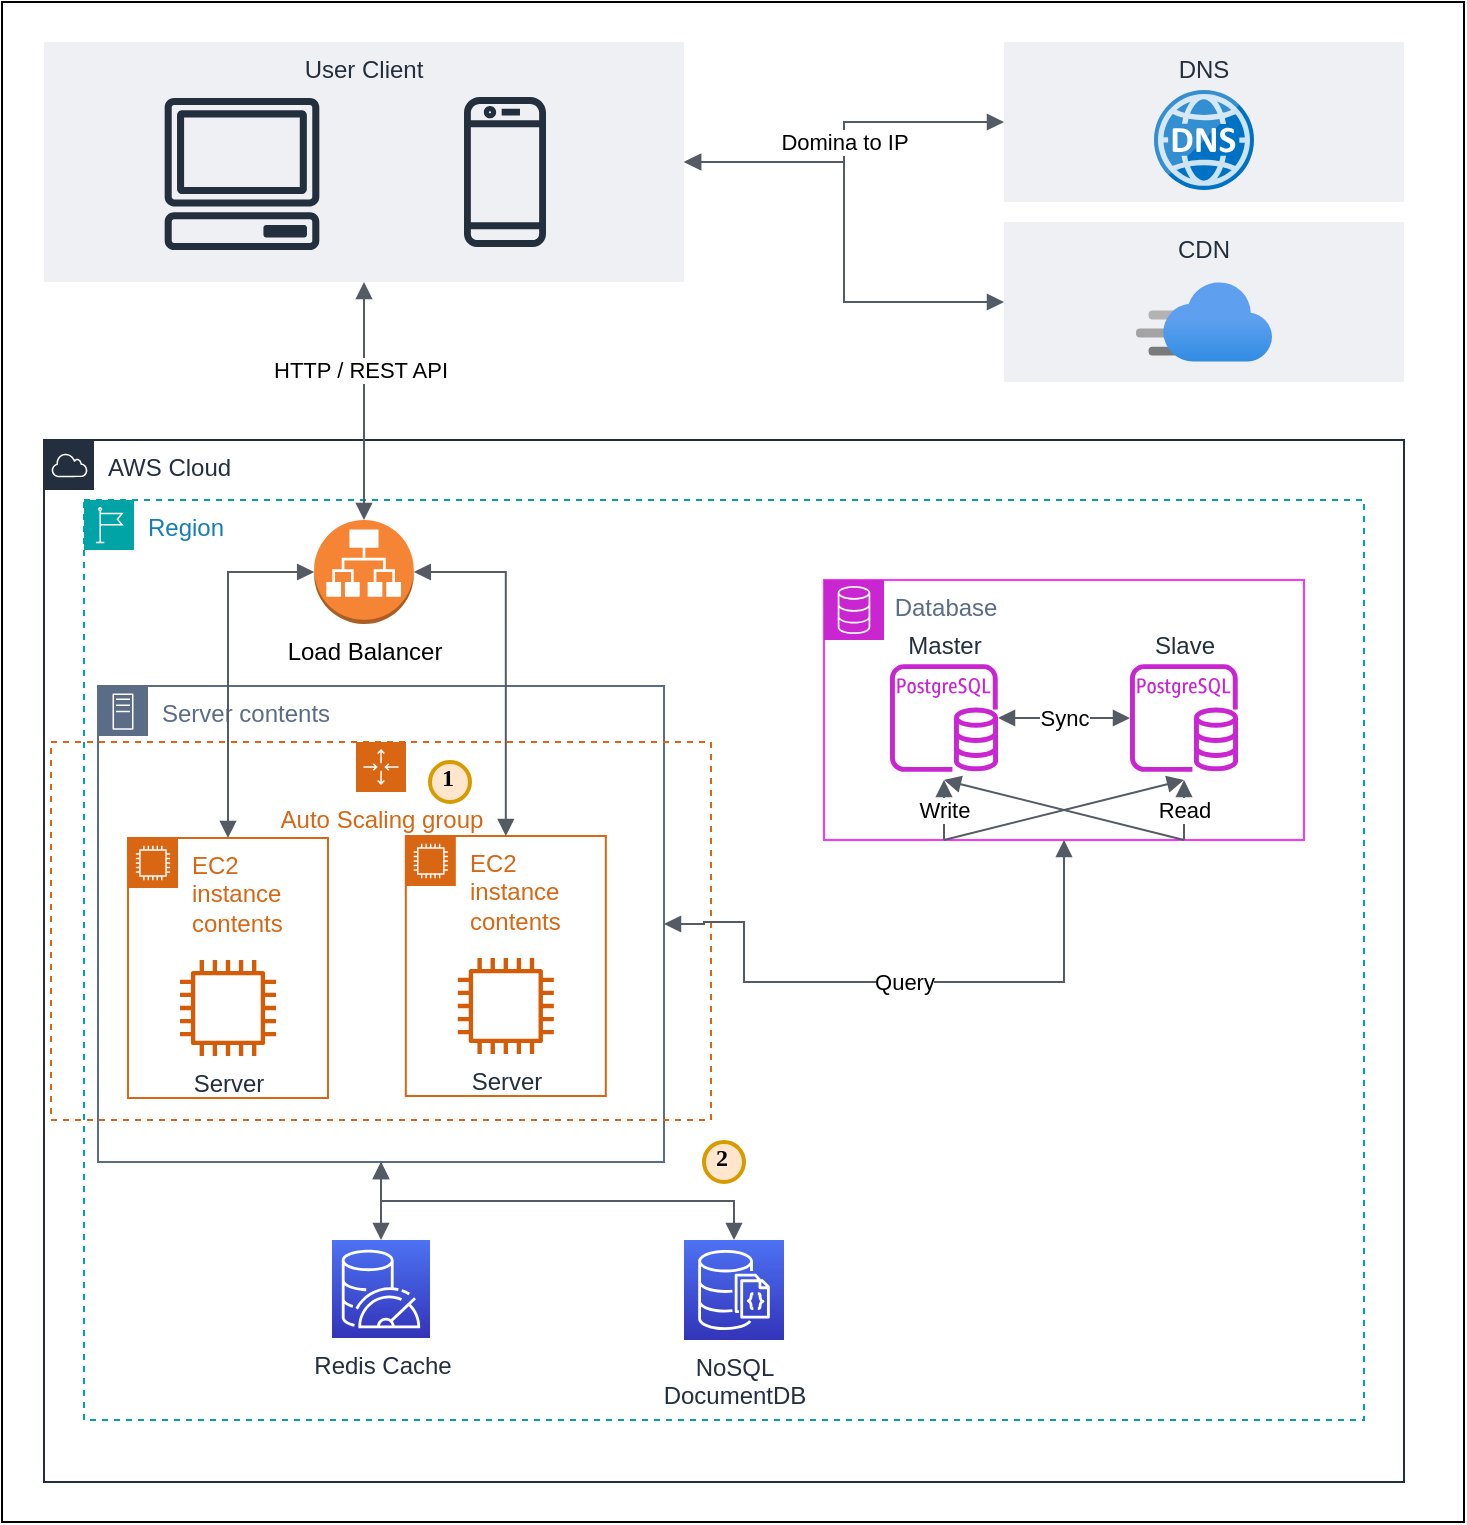 <mxfile>
    <diagram name="페이지-1" id="1zRKgmUaXTxRe6Tk9ieO">
        <mxGraphModel dx="1038" dy="547" grid="1" gridSize="10" guides="1" tooltips="1" connect="1" arrows="1" fold="1" page="1" pageScale="1" pageWidth="827" pageHeight="1169" math="0" shadow="0">
            <root>
                <mxCell id="0"/>
                <mxCell id="1" parent="0"/>
                <mxCell id="38" value="Server contents" style="points=[[0,0],[0.25,0],[0.5,0],[0.75,0],[1,0],[1,0.25],[1,0.5],[1,0.75],[1,1],[0.75,1],[0.5,1],[0.25,1],[0,1],[0,0.75],[0,0.5],[0,0.25]];outlineConnect=0;gradientColor=none;html=1;whiteSpace=wrap;fontSize=12;fontStyle=0;container=1;pointerEvents=0;collapsible=0;recursiveResize=0;shape=mxgraph.aws4.group;grIcon=mxgraph.aws4.group_on_premise;strokeColor=#5A6C86;fillColor=none;verticalAlign=top;align=left;spacingLeft=30;fontColor=#5A6C86;dashed=0;" parent="1" vertex="1">
                    <mxGeometry x="67" y="362" width="283" height="238" as="geometry"/>
                </mxCell>
                <mxCell id="HX1PcJEUQ6J4BHZRip1N-5" value="User Client" style="fillColor=#EFF0F3;strokeColor=none;dashed=0;verticalAlign=top;fontStyle=0;fontColor=#232F3D;whiteSpace=wrap;html=1;" parent="1" vertex="1">
                    <mxGeometry x="40" y="40" width="320" height="120" as="geometry"/>
                </mxCell>
                <mxCell id="HX1PcJEUQ6J4BHZRip1N-1" value="DNS" style="fillColor=#EFF0F3;strokeColor=none;dashed=0;verticalAlign=top;fontStyle=0;fontColor=#232F3D;whiteSpace=wrap;html=1;" parent="1" vertex="1">
                    <mxGeometry x="520" y="40" width="200" height="80" as="geometry"/>
                </mxCell>
                <mxCell id="HX1PcJEUQ6J4BHZRip1N-2" value="" style="image;sketch=0;aspect=fixed;html=1;points=[];align=center;fontSize=12;image=img/lib/mscae/DNS.svg;" parent="1" vertex="1">
                    <mxGeometry x="595" y="64" width="50" height="50" as="geometry"/>
                </mxCell>
                <mxCell id="HX1PcJEUQ6J4BHZRip1N-3" value="" style="sketch=0;outlineConnect=0;fontColor=#232F3E;gradientColor=none;fillColor=#232F3D;strokeColor=none;dashed=0;verticalLabelPosition=bottom;verticalAlign=top;align=center;html=1;fontSize=12;fontStyle=0;aspect=fixed;pointerEvents=1;shape=mxgraph.aws4.mobile_client;" parent="1" vertex="1">
                    <mxGeometry x="250" y="66" width="41" height="78" as="geometry"/>
                </mxCell>
                <mxCell id="HX1PcJEUQ6J4BHZRip1N-4" value="" style="sketch=0;outlineConnect=0;fontColor=#232F3E;gradientColor=none;fillColor=#232F3D;strokeColor=none;dashed=0;verticalLabelPosition=bottom;verticalAlign=top;align=center;html=1;fontSize=12;fontStyle=0;aspect=fixed;pointerEvents=1;shape=mxgraph.aws4.client;" parent="1" vertex="1">
                    <mxGeometry x="100" y="68" width="78" height="76" as="geometry"/>
                </mxCell>
                <mxCell id="HX1PcJEUQ6J4BHZRip1N-6" value="AWS Cloud" style="points=[[0,0],[0.25,0],[0.5,0],[0.75,0],[1,0],[1,0.25],[1,0.5],[1,0.75],[1,1],[0.75,1],[0.5,1],[0.25,1],[0,1],[0,0.75],[0,0.5],[0,0.25]];outlineConnect=0;gradientColor=none;html=1;whiteSpace=wrap;fontSize=12;fontStyle=0;container=1;pointerEvents=0;collapsible=0;recursiveResize=0;shape=mxgraph.aws4.group;grIcon=mxgraph.aws4.group_aws_cloud;strokeColor=#232F3E;fillColor=none;verticalAlign=top;align=left;spacingLeft=30;fontColor=#232F3E;dashed=0;" parent="1" vertex="1">
                    <mxGeometry x="40" y="239" width="680" height="521" as="geometry"/>
                </mxCell>
                <mxCell id="HX1PcJEUQ6J4BHZRip1N-8" value="Region" style="points=[[0,0],[0.25,0],[0.5,0],[0.75,0],[1,0],[1,0.25],[1,0.5],[1,0.75],[1,1],[0.75,1],[0.5,1],[0.25,1],[0,1],[0,0.75],[0,0.5],[0,0.25]];outlineConnect=0;gradientColor=none;html=1;whiteSpace=wrap;fontSize=12;fontStyle=0;container=1;pointerEvents=0;collapsible=0;recursiveResize=0;shape=mxgraph.aws4.group;grIcon=mxgraph.aws4.group_region;strokeColor=#00A4A6;fillColor=none;verticalAlign=top;align=left;spacingLeft=30;fontColor=#147EBA;dashed=1;" parent="HX1PcJEUQ6J4BHZRip1N-6" vertex="1">
                    <mxGeometry x="20" y="30" width="640" height="460" as="geometry"/>
                </mxCell>
                <mxCell id="41" value="Auto Scaling group" style="points=[[0,0],[0.25,0],[0.5,0],[0.75,0],[1,0],[1,0.25],[1,0.5],[1,0.75],[1,1],[0.75,1],[0.5,1],[0.25,1],[0,1],[0,0.75],[0,0.5],[0,0.25]];outlineConnect=0;gradientColor=none;html=1;whiteSpace=wrap;fontSize=12;fontStyle=0;container=1;pointerEvents=0;collapsible=0;recursiveResize=0;shape=mxgraph.aws4.groupCenter;grIcon=mxgraph.aws4.group_auto_scaling_group;grStroke=1;strokeColor=#D86613;fillColor=none;verticalAlign=top;align=center;fontColor=#D86613;dashed=1;spacingTop=25;" parent="HX1PcJEUQ6J4BHZRip1N-8" vertex="1">
                    <mxGeometry x="-16.5" y="121" width="330" height="189" as="geometry"/>
                </mxCell>
                <mxCell id="36" value="1" style="ellipse;whiteSpace=wrap;html=1;aspect=fixed;strokeWidth=2;fontFamily=Tahoma;spacingBottom=4;spacingRight=2;strokeColor=#d79b00;fillColor=#ffe6cc;fontStyle=1" parent="41" vertex="1">
                    <mxGeometry x="189.5" y="10" width="20" height="20" as="geometry"/>
                </mxCell>
                <mxCell id="HX1PcJEUQ6J4BHZRip1N-9" value="EC2 instance contents" style="points=[[0,0],[0.25,0],[0.5,0],[0.75,0],[1,0],[1,0.25],[1,0.5],[1,0.75],[1,1],[0.75,1],[0.5,1],[0.25,1],[0,1],[0,0.75],[0,0.5],[0,0.25]];outlineConnect=0;gradientColor=none;html=1;whiteSpace=wrap;fontSize=12;fontStyle=0;container=1;pointerEvents=0;collapsible=0;recursiveResize=0;shape=mxgraph.aws4.group;grIcon=mxgraph.aws4.group_ec2_instance_contents;strokeColor=#D86613;fillColor=none;verticalAlign=top;align=left;spacingLeft=30;fontColor=#D86613;dashed=0;" parent="HX1PcJEUQ6J4BHZRip1N-8" vertex="1">
                    <mxGeometry x="22" y="169" width="100" height="130" as="geometry"/>
                </mxCell>
                <mxCell id="3" value="Server" style="sketch=0;outlineConnect=0;fontColor=#232F3E;gradientColor=none;fillColor=#D45B07;strokeColor=none;dashed=0;verticalLabelPosition=bottom;verticalAlign=top;align=center;html=1;fontSize=12;fontStyle=0;aspect=fixed;pointerEvents=1;shape=mxgraph.aws4.instance2;" parent="HX1PcJEUQ6J4BHZRip1N-9" vertex="1">
                    <mxGeometry x="26.0" y="61" width="48" height="48" as="geometry"/>
                </mxCell>
                <mxCell id="HX1PcJEUQ6J4BHZRip1N-18" value="&lt;div style=&quot;&quot;&gt;&lt;span style=&quot;background-color: initial;&quot;&gt;&amp;nbsp; &amp;nbsp; &amp;nbsp; &amp;nbsp; &amp;nbsp; Database&lt;/span&gt;&lt;/div&gt;" style="fillColor=none;strokeColor=#FF33FF;verticalAlign=top;fontStyle=0;fontColor=#5A6C86;whiteSpace=wrap;html=1;align=left;" parent="HX1PcJEUQ6J4BHZRip1N-8" vertex="1">
                    <mxGeometry x="370" y="40" width="240" height="130" as="geometry"/>
                </mxCell>
                <mxCell id="HX1PcJEUQ6J4BHZRip1N-19" value="" style="sketch=0;points=[[0,0,0],[0.25,0,0],[0.5,0,0],[0.75,0,0],[1,0,0],[0,1,0],[0.25,1,0],[0.5,1,0],[0.75,1,0],[1,1,0],[0,0.25,0],[0,0.5,0],[0,0.75,0],[1,0.25,0],[1,0.5,0],[1,0.75,0]];outlineConnect=0;fontColor=#232F3E;fillColor=#C925D1;strokeColor=#ffffff;dashed=0;verticalLabelPosition=bottom;verticalAlign=top;align=center;html=1;fontSize=12;fontStyle=0;aspect=fixed;shape=mxgraph.aws4.resourceIcon;resIcon=mxgraph.aws4.database;" parent="HX1PcJEUQ6J4BHZRip1N-8" vertex="1">
                    <mxGeometry x="370" y="40" width="30" height="30" as="geometry"/>
                </mxCell>
                <mxCell id="HX1PcJEUQ6J4BHZRip1N-21" value="Master" style="sketch=0;outlineConnect=0;fontColor=#232F3E;gradientColor=none;fillColor=#C925D1;strokeColor=none;dashed=0;verticalLabelPosition=top;verticalAlign=bottom;align=center;html=1;fontSize=12;fontStyle=0;aspect=fixed;pointerEvents=1;shape=mxgraph.aws4.rds_postgresql_instance;labelPosition=center;" parent="HX1PcJEUQ6J4BHZRip1N-8" vertex="1">
                    <mxGeometry x="403" y="82" width="54" height="54" as="geometry"/>
                </mxCell>
                <mxCell id="2" value="Load Balancer" style="outlineConnect=0;dashed=0;verticalLabelPosition=bottom;verticalAlign=top;align=center;html=1;shape=mxgraph.aws3.application_load_balancer;fillColor=#F58534;gradientColor=none;" parent="HX1PcJEUQ6J4BHZRip1N-8" vertex="1">
                    <mxGeometry x="115.08" y="10" width="49.83" height="52" as="geometry"/>
                </mxCell>
                <mxCell id="4" value="EC2 instance contents" style="points=[[0,0],[0.25,0],[0.5,0],[0.75,0],[1,0],[1,0.25],[1,0.5],[1,0.75],[1,1],[0.75,1],[0.5,1],[0.25,1],[0,1],[0,0.75],[0,0.5],[0,0.25]];outlineConnect=0;gradientColor=none;html=1;whiteSpace=wrap;fontSize=12;fontStyle=0;container=1;pointerEvents=0;collapsible=0;recursiveResize=0;shape=mxgraph.aws4.group;grIcon=mxgraph.aws4.group_ec2_instance_contents;strokeColor=#D86613;fillColor=none;verticalAlign=top;align=left;spacingLeft=30;fontColor=#D86613;dashed=0;" parent="HX1PcJEUQ6J4BHZRip1N-8" vertex="1">
                    <mxGeometry x="160.91" y="168" width="100" height="130" as="geometry"/>
                </mxCell>
                <mxCell id="5" value="Server" style="sketch=0;outlineConnect=0;fontColor=#232F3E;gradientColor=none;fillColor=#D45B07;strokeColor=none;dashed=0;verticalLabelPosition=bottom;verticalAlign=top;align=center;html=1;fontSize=12;fontStyle=0;aspect=fixed;pointerEvents=1;shape=mxgraph.aws4.instance2;" parent="4" vertex="1">
                    <mxGeometry x="26.0" y="61" width="48" height="48" as="geometry"/>
                </mxCell>
                <mxCell id="6" value="" style="edgeStyle=orthogonalEdgeStyle;html=1;endArrow=block;elbow=vertical;startArrow=block;startFill=1;endFill=1;strokeColor=#545B64;rounded=0;exitX=0;exitY=0.5;exitDx=0;exitDy=0;entryX=0.5;entryY=0;entryDx=0;entryDy=0;exitPerimeter=0;" parent="HX1PcJEUQ6J4BHZRip1N-8" source="2" target="HX1PcJEUQ6J4BHZRip1N-9" edge="1">
                    <mxGeometry width="100" relative="1" as="geometry">
                        <mxPoint x="150" y="-70" as="sourcePoint"/>
                        <mxPoint x="149.995" y="20" as="targetPoint"/>
                    </mxGeometry>
                </mxCell>
                <mxCell id="7" value="" style="edgeStyle=orthogonalEdgeStyle;html=1;endArrow=block;elbow=vertical;startArrow=block;startFill=1;endFill=1;strokeColor=#545B64;rounded=0;exitX=0.5;exitY=0;exitDx=0;exitDy=0;entryX=1;entryY=0.5;entryDx=0;entryDy=0;entryPerimeter=0;" parent="HX1PcJEUQ6J4BHZRip1N-8" source="4" target="2" edge="1">
                    <mxGeometry width="100" relative="1" as="geometry">
                        <mxPoint x="125.08" y="46" as="sourcePoint"/>
                        <mxPoint x="82" y="92" as="targetPoint"/>
                    </mxGeometry>
                </mxCell>
                <mxCell id="10" value="Slave" style="sketch=0;outlineConnect=0;fontColor=#232F3E;gradientColor=none;fillColor=#C925D1;strokeColor=none;dashed=0;verticalLabelPosition=top;verticalAlign=bottom;align=center;html=1;fontSize=12;fontStyle=0;aspect=fixed;pointerEvents=1;shape=mxgraph.aws4.rds_postgresql_instance;labelPosition=center;" parent="HX1PcJEUQ6J4BHZRip1N-8" vertex="1">
                    <mxGeometry x="523" y="82" width="54" height="54" as="geometry"/>
                </mxCell>
                <mxCell id="12" value="Sync" style="edgeStyle=orthogonalEdgeStyle;html=1;endArrow=block;elbow=vertical;startArrow=block;startFill=1;endFill=1;strokeColor=#545B64;rounded=0;" parent="HX1PcJEUQ6J4BHZRip1N-8" source="HX1PcJEUQ6J4BHZRip1N-21" target="10" edge="1">
                    <mxGeometry width="100" relative="1" as="geometry">
                        <mxPoint x="250" y="70" as="sourcePoint"/>
                        <mxPoint x="350" y="70" as="targetPoint"/>
                    </mxGeometry>
                </mxCell>
                <mxCell id="14" value="" style="html=1;endArrow=block;elbow=vertical;startArrow=none;endFill=1;strokeColor=#545B64;rounded=0;exitX=0.25;exitY=1;exitDx=0;exitDy=0;" parent="HX1PcJEUQ6J4BHZRip1N-8" source="HX1PcJEUQ6J4BHZRip1N-18" edge="1">
                    <mxGeometry width="100" relative="1" as="geometry">
                        <mxPoint x="250" y="70" as="sourcePoint"/>
                        <mxPoint x="550" y="140" as="targetPoint"/>
                    </mxGeometry>
                </mxCell>
                <mxCell id="16" value="Write" style="edgeStyle=orthogonalEdgeStyle;html=1;endArrow=block;elbow=vertical;startArrow=none;endFill=1;strokeColor=#545B64;rounded=0;exitX=0.25;exitY=1;exitDx=0;exitDy=0;" parent="HX1PcJEUQ6J4BHZRip1N-8" source="HX1PcJEUQ6J4BHZRip1N-18" edge="1">
                    <mxGeometry width="100" relative="1" as="geometry">
                        <mxPoint x="250" y="70" as="sourcePoint"/>
                        <mxPoint x="430" y="140" as="targetPoint"/>
                        <Array as="points">
                            <mxPoint x="430" y="140"/>
                            <mxPoint x="430" y="140"/>
                        </Array>
                    </mxGeometry>
                </mxCell>
                <mxCell id="32" value="Redis Cache" style="sketch=0;points=[[0,0,0],[0.25,0,0],[0.5,0,0],[0.75,0,0],[1,0,0],[0,1,0],[0.25,1,0],[0.5,1,0],[0.75,1,0],[1,1,0],[0,0.25,0],[0,0.5,0],[0,0.75,0],[1,0.25,0],[1,0.5,0],[1,0.75,0]];outlineConnect=0;fontColor=#232F3E;gradientColor=#4D72F3;gradientDirection=north;fillColor=#3334B9;strokeColor=#ffffff;dashed=0;verticalLabelPosition=bottom;verticalAlign=top;align=center;html=1;fontSize=12;fontStyle=0;aspect=fixed;shape=mxgraph.aws4.resourceIcon;resIcon=mxgraph.aws4.memorydb_for_redis;" parent="HX1PcJEUQ6J4BHZRip1N-8" vertex="1">
                    <mxGeometry x="124" y="370" width="49" height="49" as="geometry"/>
                </mxCell>
                <mxCell id="42" value="NoSQL&lt;br&gt;DocumentDB" style="sketch=0;points=[[0,0,0],[0.25,0,0],[0.5,0,0],[0.75,0,0],[1,0,0],[0,1,0],[0.25,1,0],[0.5,1,0],[0.75,1,0],[1,1,0],[0,0.25,0],[0,0.5,0],[0,0.75,0],[1,0.25,0],[1,0.5,0],[1,0.75,0]];outlineConnect=0;fontColor=#232F3E;gradientColor=#4D72F3;gradientDirection=north;fillColor=#3334B9;strokeColor=#ffffff;dashed=0;verticalLabelPosition=bottom;verticalAlign=top;align=center;html=1;fontSize=12;fontStyle=0;aspect=fixed;shape=mxgraph.aws4.resourceIcon;resIcon=mxgraph.aws4.documentdb_with_mongodb_compatibility;" parent="HX1PcJEUQ6J4BHZRip1N-8" vertex="1">
                    <mxGeometry x="300" y="370" width="50" height="50" as="geometry"/>
                </mxCell>
                <mxCell id="HX1PcJEUQ6J4BHZRip1N-14" value="2" style="ellipse;whiteSpace=wrap;html=1;aspect=fixed;strokeWidth=2;fontFamily=Tahoma;spacingBottom=4;spacingRight=2;strokeColor=#d79b00;fillColor=#ffe6cc;fontStyle=1" parent="HX1PcJEUQ6J4BHZRip1N-8" vertex="1">
                    <mxGeometry x="310" y="321" width="20" height="20" as="geometry"/>
                </mxCell>
                <mxCell id="HX1PcJEUQ6J4BHZRip1N-12" value="Domina to IP" style="edgeStyle=orthogonalEdgeStyle;html=1;endArrow=block;elbow=vertical;startArrow=block;startFill=1;endFill=1;strokeColor=#545B64;rounded=0;exitX=1;exitY=0.5;exitDx=0;exitDy=0;entryX=0;entryY=0.5;entryDx=0;entryDy=0;" parent="1" source="HX1PcJEUQ6J4BHZRip1N-5" target="HX1PcJEUQ6J4BHZRip1N-1" edge="1">
                    <mxGeometry width="100" relative="1" as="geometry">
                        <mxPoint x="500" y="220" as="sourcePoint"/>
                        <mxPoint x="600" y="220" as="targetPoint"/>
                    </mxGeometry>
                </mxCell>
                <mxCell id="HX1PcJEUQ6J4BHZRip1N-13" value="" style="edgeStyle=orthogonalEdgeStyle;html=1;endArrow=block;elbow=vertical;startArrow=block;startFill=1;endFill=1;strokeColor=#545B64;rounded=0;exitX=0.5;exitY=1;exitDx=0;exitDy=0;entryX=0.5;entryY=0;entryDx=0;entryDy=0;entryPerimeter=0;" parent="1" source="HX1PcJEUQ6J4BHZRip1N-5" target="2" edge="1">
                    <mxGeometry width="100" relative="1" as="geometry">
                        <mxPoint x="470" y="270" as="sourcePoint"/>
                        <mxPoint x="570" y="270" as="targetPoint"/>
                    </mxGeometry>
                </mxCell>
                <mxCell id="37" value="HTTP / REST API" style="edgeLabel;html=1;align=center;verticalAlign=middle;resizable=0;points=[];" parent="HX1PcJEUQ6J4BHZRip1N-13" vertex="1" connectable="0">
                    <mxGeometry x="-0.261" y="-2" relative="1" as="geometry">
                        <mxPoint as="offset"/>
                    </mxGeometry>
                </mxCell>
                <mxCell id="17" value="" style="html=1;endArrow=block;elbow=vertical;startArrow=none;endFill=1;strokeColor=#545B64;rounded=0;exitX=0.75;exitY=1;exitDx=0;exitDy=0;" parent="1" source="HX1PcJEUQ6J4BHZRip1N-18" edge="1">
                    <mxGeometry width="100" relative="1" as="geometry">
                        <mxPoint x="500" y="449.0" as="sourcePoint"/>
                        <mxPoint x="490" y="409" as="targetPoint"/>
                    </mxGeometry>
                </mxCell>
                <mxCell id="18" value="Read" style="html=1;endArrow=block;elbow=vertical;startArrow=none;endFill=1;strokeColor=#545B64;rounded=0;" parent="1" edge="1">
                    <mxGeometry width="100" relative="1" as="geometry">
                        <mxPoint x="610" y="439" as="sourcePoint"/>
                        <mxPoint x="610" y="409" as="targetPoint"/>
                    </mxGeometry>
                </mxCell>
                <mxCell id="27" value="CDN" style="fillColor=#EFF0F3;strokeColor=none;dashed=0;verticalAlign=top;fontStyle=0;fontColor=#232F3D;whiteSpace=wrap;html=1;" parent="1" vertex="1">
                    <mxGeometry x="520" y="130" width="200" height="80" as="geometry"/>
                </mxCell>
                <mxCell id="31" value="" style="aspect=fixed;html=1;points=[];align=center;image;fontSize=12;image=img/lib/azure2/networking/CDN_Profiles.svg;" parent="1" vertex="1">
                    <mxGeometry x="586" y="160" width="68" height="40" as="geometry"/>
                </mxCell>
                <mxCell id="35" value="" style="edgeStyle=orthogonalEdgeStyle;html=1;endArrow=block;elbow=vertical;startArrow=block;startFill=1;endFill=1;strokeColor=#545B64;rounded=0;exitX=1;exitY=0.5;exitDx=0;exitDy=0;entryX=0;entryY=0.5;entryDx=0;entryDy=0;" parent="1" source="HX1PcJEUQ6J4BHZRip1N-5" target="27" edge="1">
                    <mxGeometry width="100" relative="1" as="geometry">
                        <mxPoint x="370" y="110" as="sourcePoint"/>
                        <mxPoint x="530" y="90" as="targetPoint"/>
                    </mxGeometry>
                </mxCell>
                <mxCell id="9" value="Query" style="edgeStyle=orthogonalEdgeStyle;html=1;endArrow=block;elbow=vertical;startArrow=block;startFill=1;endFill=1;strokeColor=#545B64;rounded=0;exitX=1;exitY=0.5;exitDx=0;exitDy=0;entryX=0.5;entryY=1;entryDx=0;entryDy=0;" parent="1" source="38" target="HX1PcJEUQ6J4BHZRip1N-18" edge="1">
                    <mxGeometry x="-0.0" width="100" relative="1" as="geometry">
                        <mxPoint x="142" y="491" as="sourcePoint"/>
                        <mxPoint x="569.12" y="449" as="targetPoint"/>
                        <Array as="points">
                            <mxPoint x="370" y="481"/>
                            <mxPoint x="390" y="480"/>
                            <mxPoint x="390" y="510"/>
                            <mxPoint x="550" y="510"/>
                        </Array>
                        <mxPoint as="offset"/>
                    </mxGeometry>
                </mxCell>
                <mxCell id="34" value="" style="edgeStyle=orthogonalEdgeStyle;html=1;endArrow=block;elbow=vertical;startArrow=block;startFill=1;endFill=1;strokeColor=#545B64;rounded=0;exitX=0.5;exitY=1;exitDx=0;exitDy=0;entryX=0.5;entryY=0;entryDx=0;entryDy=0;entryPerimeter=0;" parent="1" source="38" target="32" edge="1">
                    <mxGeometry width="100" relative="1" as="geometry">
                        <mxPoint x="142" y="491" as="sourcePoint"/>
                        <mxPoint x="192" y="570.5" as="targetPoint"/>
                    </mxGeometry>
                </mxCell>
                <mxCell id="43" value="" style="edgeStyle=orthogonalEdgeStyle;html=1;endArrow=block;elbow=vertical;startArrow=block;startFill=1;endFill=1;strokeColor=#545B64;rounded=0;exitX=0.5;exitY=1;exitDx=0;exitDy=0;entryX=0.5;entryY=0;entryDx=0;entryDy=0;entryPerimeter=0;" parent="1" source="38" target="42" edge="1">
                    <mxGeometry width="100" relative="1" as="geometry">
                        <mxPoint x="218.5" y="610.0" as="sourcePoint"/>
                        <mxPoint x="218.5" y="649" as="targetPoint"/>
                    </mxGeometry>
                </mxCell>
                <mxCell id="44" value="" style="rounded=0;whiteSpace=wrap;html=1;fillColor=none;" vertex="1" parent="1">
                    <mxGeometry x="19" y="20" width="731" height="760" as="geometry"/>
                </mxCell>
            </root>
        </mxGraphModel>
    </diagram>
</mxfile>